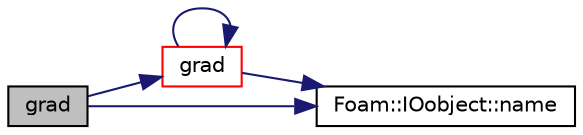 digraph "grad"
{
  bgcolor="transparent";
  edge [fontname="Helvetica",fontsize="10",labelfontname="Helvetica",labelfontsize="10"];
  node [fontname="Helvetica",fontsize="10",shape=record];
  rankdir="LR";
  Node14432 [label="grad",height=0.2,width=0.4,color="black", fillcolor="grey75", style="filled", fontcolor="black"];
  Node14432 -> Node14433 [color="midnightblue",fontsize="10",style="solid",fontname="Helvetica"];
  Node14433 [label="grad",height=0.2,width=0.4,color="red",URL="$a21861.html#a7c00ec90ecc15ed3005255e42c52827a"];
  Node14433 -> Node14433 [color="midnightblue",fontsize="10",style="solid",fontname="Helvetica"];
  Node14433 -> Node14435 [color="midnightblue",fontsize="10",style="solid",fontname="Helvetica"];
  Node14435 [label="Foam::IOobject::name",height=0.2,width=0.4,color="black",URL="$a27249.html#acc80e00a8ac919288fb55bd14cc88bf6",tooltip="Return name. "];
  Node14432 -> Node14435 [color="midnightblue",fontsize="10",style="solid",fontname="Helvetica"];
}
